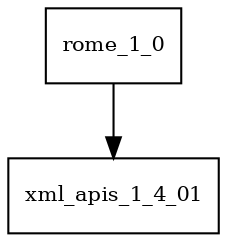 digraph rome_1_0_dependencies {
  node [shape = box, fontsize=10.0];
  rome_1_0 -> xml_apis_1_4_01;
}
